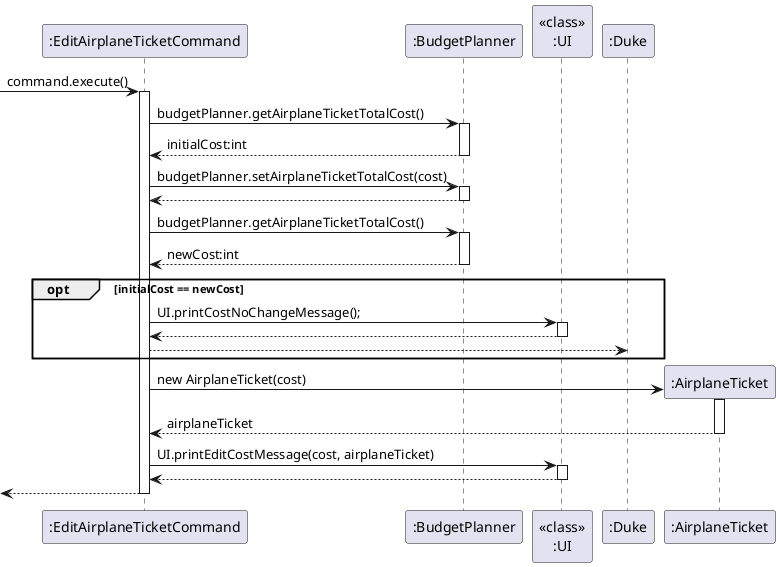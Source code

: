 @startuml
'https://plantuml.com/sequence-diagram
-> ":EditAirplaneTicketCommand" : command.execute()
activate ":EditAirplaneTicketCommand"
":EditAirplaneTicketCommand" -> ":BudgetPlanner" : budgetPlanner.getAirplaneTicketTotalCost()
activate ":BudgetPlanner"
":EditAirplaneTicketCommand" <-- ":BudgetPlanner" : initialCost:int
deactivate ":BudgetPlanner"
":EditAirplaneTicketCommand" -> ":BudgetPlanner" : budgetPlanner.setAirplaneTicketTotalCost(cost)
activate ":BudgetPlanner"
":EditAirplaneTicketCommand" <-- ":BudgetPlanner"
deactivate ":BudgetPlanner"
":EditAirplaneTicketCommand" -> ":BudgetPlanner" : budgetPlanner.getAirplaneTicketTotalCost()
activate ":BudgetPlanner"
":EditAirplaneTicketCommand" <-- ":BudgetPlanner" : newCost:int
deactivate ":BudgetPlanner"
opt initialCost == newCost
":EditAirplaneTicketCommand" -> "<<class>>\n:UI" : UI.printCostNoChangeMessage();
activate "<<class>>\n:UI"
":EditAirplaneTicketCommand" <-- "<<class>>\n:UI"
deactivate "<<class>>\n:UI"
":EditAirplaneTicketCommand" --> ":Duke"
end
create ":AirplaneTicket"
":EditAirplaneTicketCommand" -> ":AirplaneTicket" : new AirplaneTicket(cost)
activate ":AirplaneTicket"
":EditAirplaneTicketCommand" <-- ":AirplaneTicket" : airplaneTicket
deactivate ":AirplaneTicket"
":EditAirplaneTicketCommand" -> "<<class>>\n:UI" : UI.printEditCostMessage(cost, airplaneTicket)
activate "<<class>>\n:UI"
":EditAirplaneTicketCommand" <-- "<<class>>\n:UI"
deactivate "<<class>>\n:UI"
<-- ":EditAirplaneTicketCommand"
deactivate ":EditAirplaneTicketCommand"
@enduml